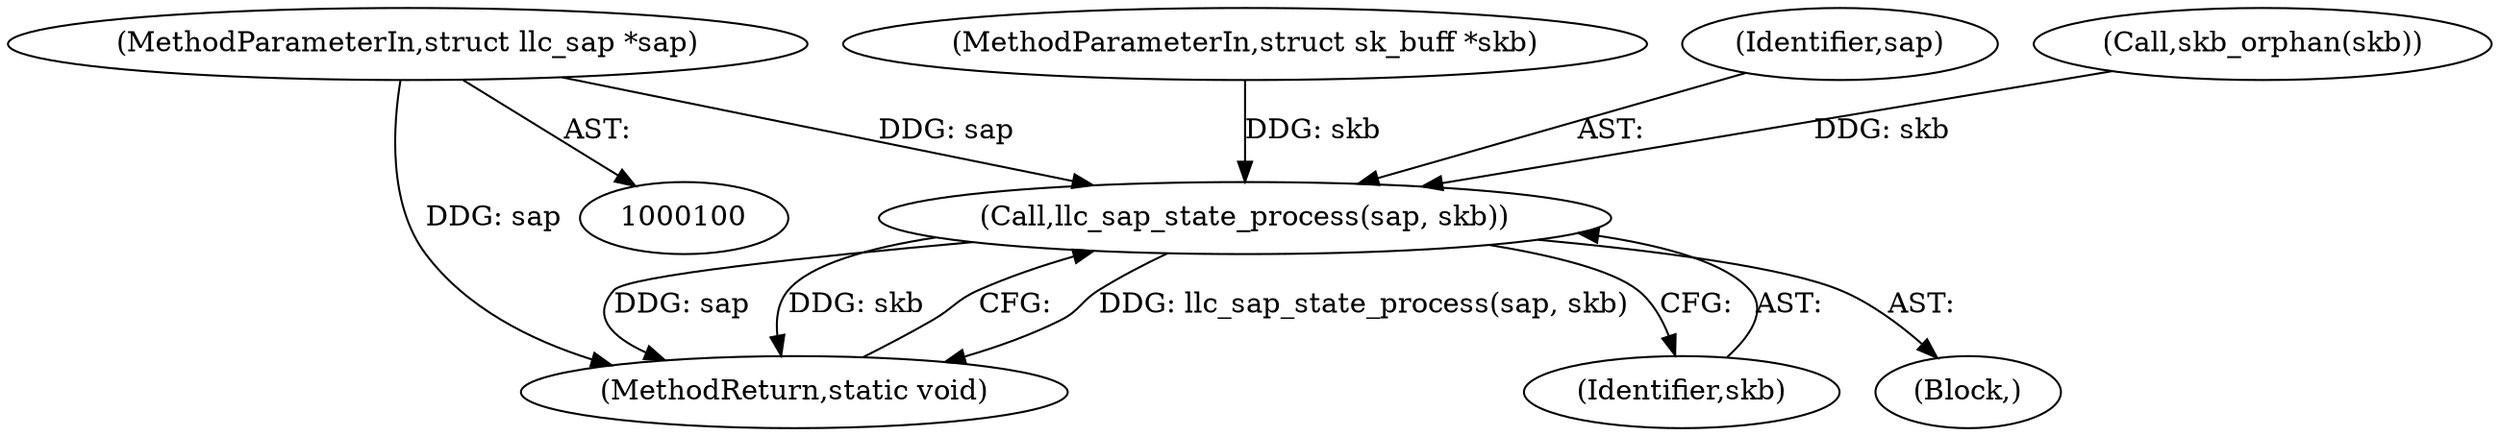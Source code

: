 digraph "0_linux_8b74d439e1697110c5e5c600643e823eb1dd0762_0@pointer" {
"1000101" [label="(MethodParameterIn,struct llc_sap *sap)"];
"1000134" [label="(Call,llc_sap_state_process(sap, skb))"];
"1000102" [label="(MethodParameterIn,struct sk_buff *skb)"];
"1000137" [label="(MethodReturn,static void)"];
"1000134" [label="(Call,llc_sap_state_process(sap, skb))"];
"1000135" [label="(Identifier,sap)"];
"1000101" [label="(MethodParameterIn,struct llc_sap *sap)"];
"1000136" [label="(Identifier,skb)"];
"1000104" [label="(Block,)"];
"1000120" [label="(Call,skb_orphan(skb))"];
"1000101" -> "1000100"  [label="AST: "];
"1000101" -> "1000137"  [label="DDG: sap"];
"1000101" -> "1000134"  [label="DDG: sap"];
"1000134" -> "1000104"  [label="AST: "];
"1000134" -> "1000136"  [label="CFG: "];
"1000135" -> "1000134"  [label="AST: "];
"1000136" -> "1000134"  [label="AST: "];
"1000137" -> "1000134"  [label="CFG: "];
"1000134" -> "1000137"  [label="DDG: llc_sap_state_process(sap, skb)"];
"1000134" -> "1000137"  [label="DDG: sap"];
"1000134" -> "1000137"  [label="DDG: skb"];
"1000120" -> "1000134"  [label="DDG: skb"];
"1000102" -> "1000134"  [label="DDG: skb"];
}

